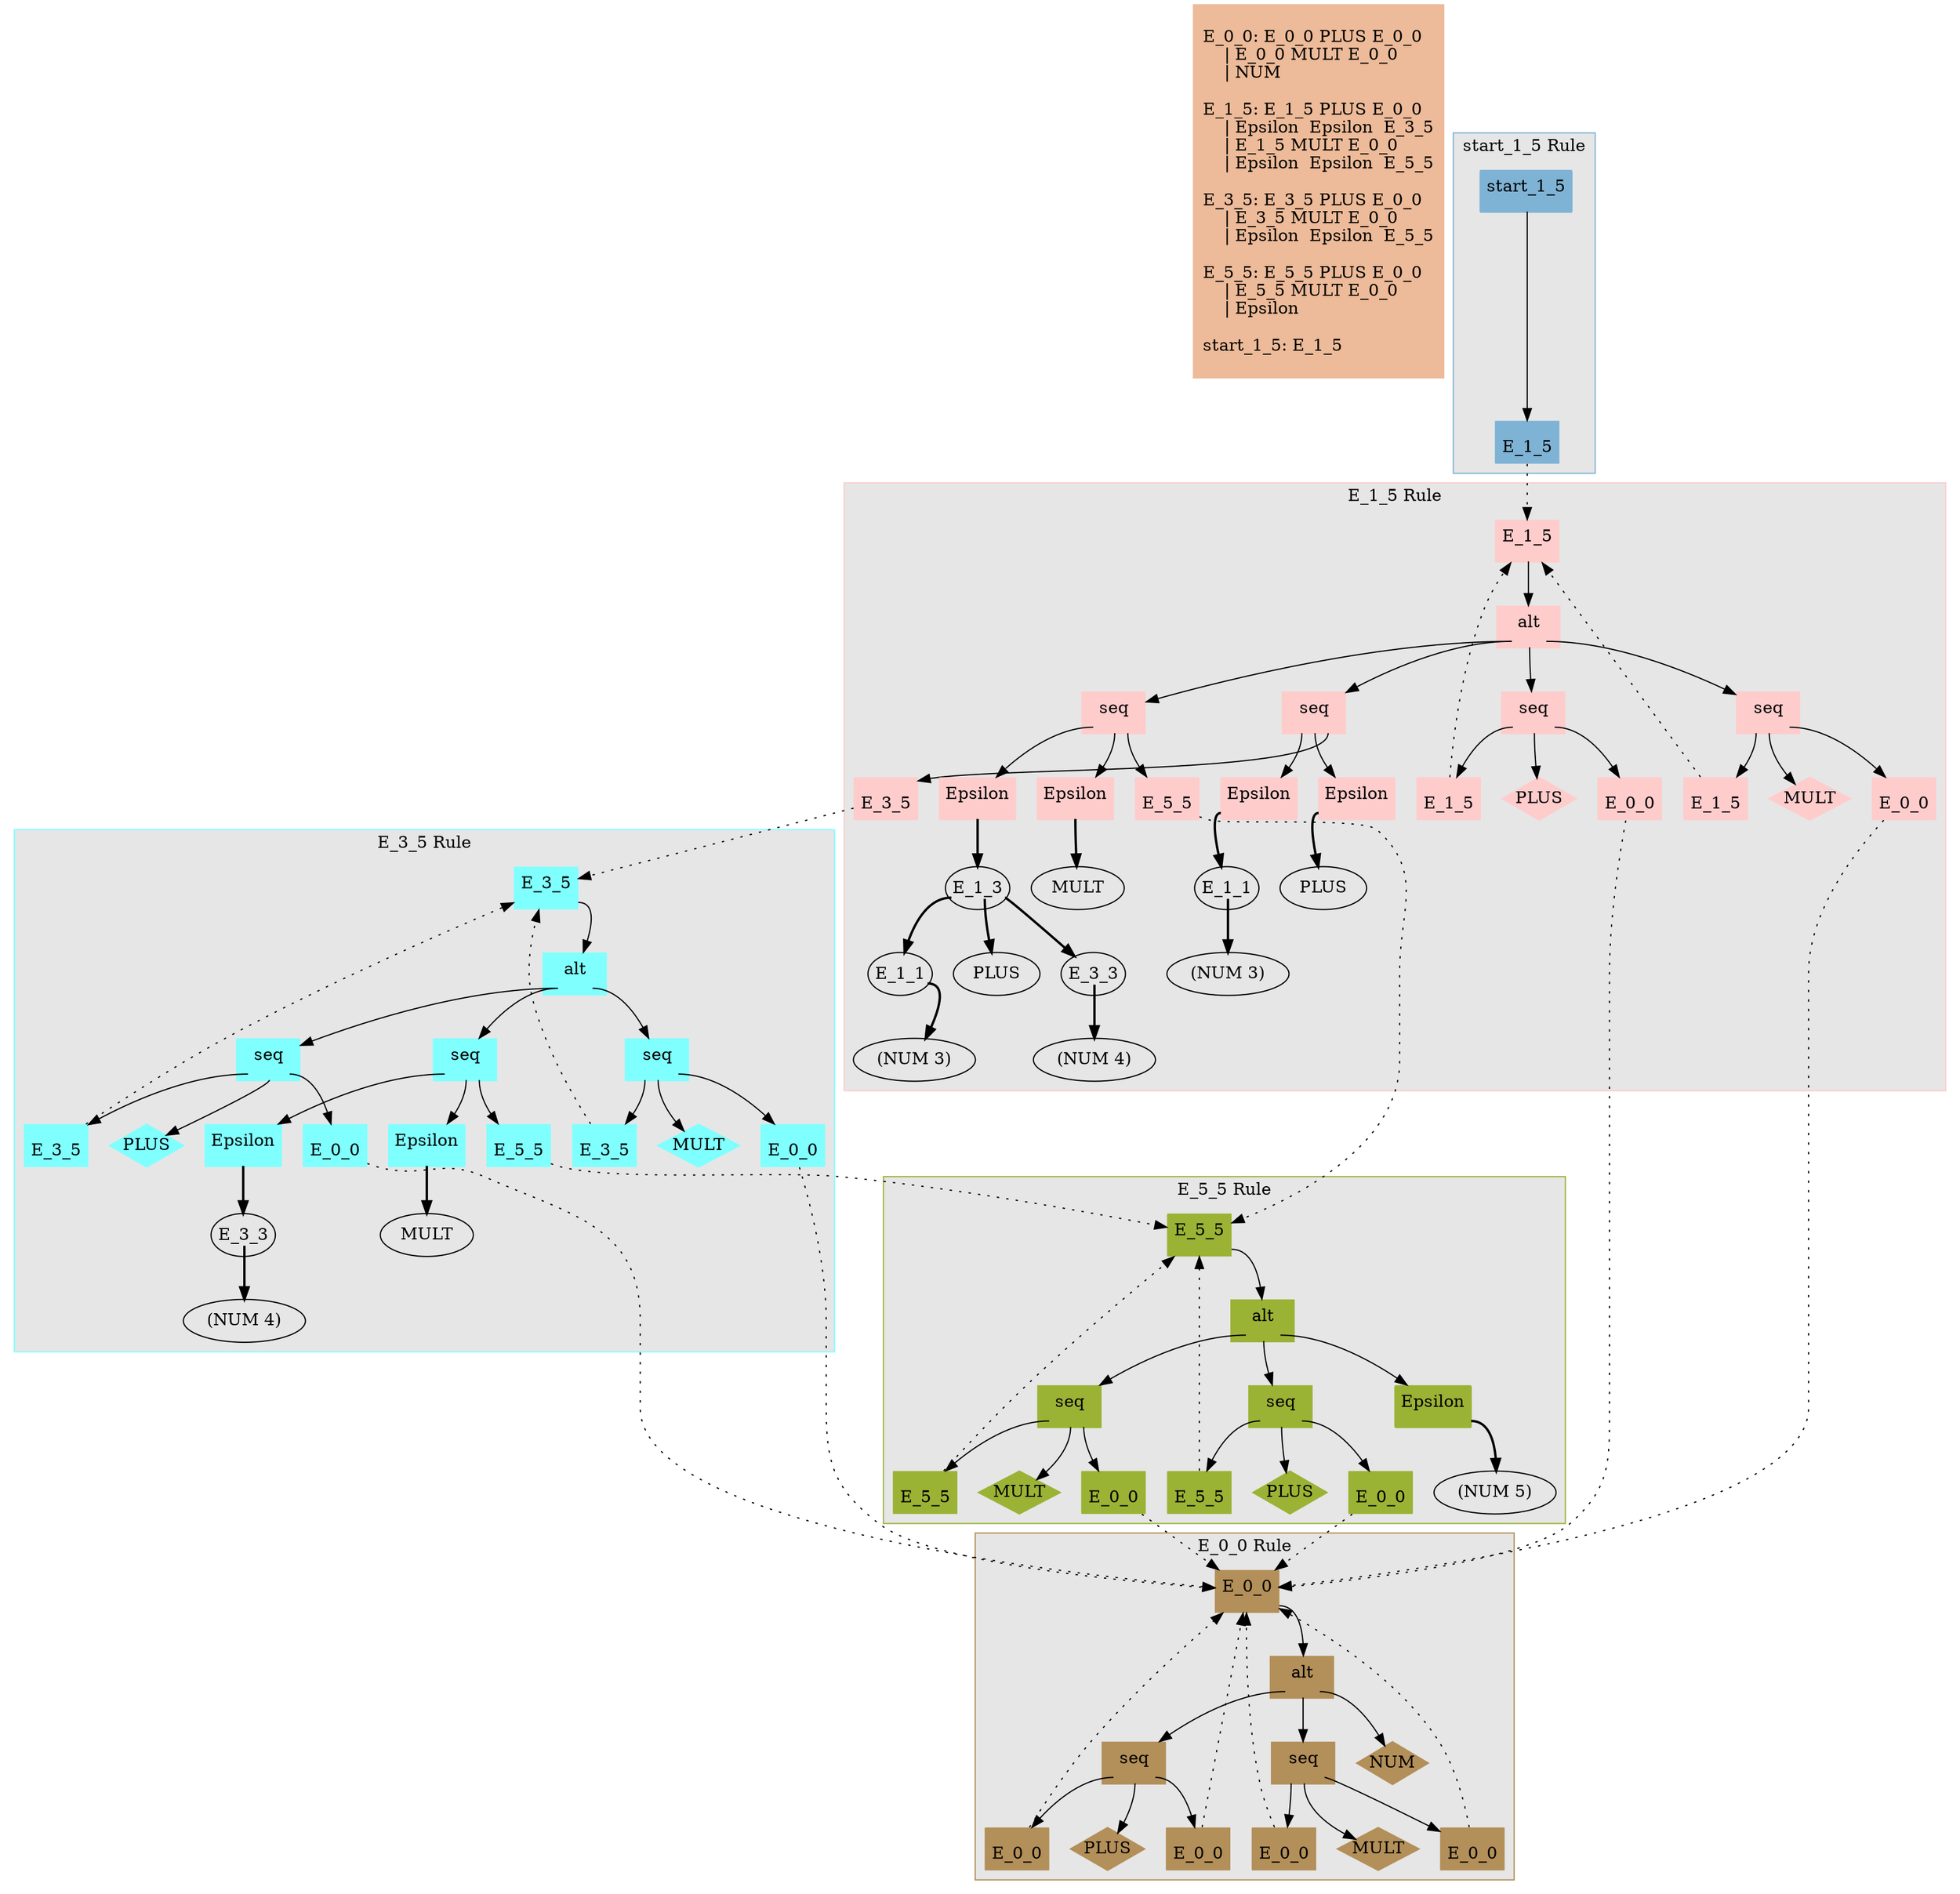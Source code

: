 digraph {
Grammar [shape="rectangle",style = filled, color ="#EDBB99", label = "\lE_0_0: E_0_0 PLUS E_0_0\l    | E_0_0 MULT E_0_0\l    | NUM\l\lE_1_5: E_1_5 PLUS E_0_0\l    | Epsilon  Epsilon  E_3_5\l    | E_1_5 MULT E_0_0\l    | Epsilon  Epsilon  E_5_5\l\lE_3_5: E_3_5 PLUS E_0_0\l    | E_3_5 MULT E_0_0\l    | Epsilon  Epsilon  E_5_5\l\lE_5_5: E_5_5 PLUS E_0_0\l    | E_5_5 MULT E_0_0\l    | Epsilon \l\lstart_1_5: E_1_5\l "];

0:F -> 1 [style=solid];

1:F -> 2 [style=solid];

2:F0 -> 3 [style=solid];

3 [shape="none", margin=0, style = filled, color =".1 .5 .7", label = < <table border="1" cellborder="0" cellspacing="0" cellpadding="4"><tr><td port="H"></td></tr><tr><td>E_0_0</td></tr></table> > ];

3 -> 0 [style=dotted];

2:F1 -> 4 [style=solid];

4 [shape="diamond", margin=0,style = filled, color =".1 .5 .7", label="PLUS"];

2:F2 -> 5 [style=solid];

5 [shape="none", margin=0,style = filled, color =".1 .5 .7", label = < <table border="1" cellborder="0" cellspacing="0" cellpadding="4"><tr><td port="H"></td></tr><tr><td>E_0_0</td></tr></table> > ];

5 -> 0 [style=dotted];

2 [shape="none", margin=0, style = filled, color =".1 .5 .7",label = < <table border="1" cellborder="0" cellspacing="0" cellpadding="4"><tr><td colspan="3">seq</td></tr><tr><td port="F0"></td><td port="F1"></td><td port="F2"></td></tr></table> > ];

1:F -> 6 [style=solid];

6:F0 -> 7 [style=solid];

7 [shape="none", margin=0, style = filled, color =".1 .5 .7",label = < <table border="1" cellborder="0" cellspacing="0" cellpadding="4"><tr><td port="H"></td></tr><tr><td>E_0_0</td></tr></table> > ];

7 -> 0 [style=dotted];

6:F1 -> 8 [style=solid];

8 [shape="diamond", margin=0, style = filled, color =".1 .5 .7",label="MULT"];

6:F2 -> 9 [style=solid];

9 [shape="none", margin=0,style = filled, color =".1 .5 .7", label = < <table border="1" cellborder="0" cellspacing="0" cellpadding="4"><tr><td port="H"></td></tr><tr><td>E_0_0</td></tr></table> > ];

9 -> 0 [style=dotted];

6 [shape="none", margin=0, style = filled, color =".1 .5 .7",label = < <table border="1" cellborder="0" cellspacing="0" cellpadding="4"><tr><td colspan="3">seq</td></tr><tr><td port="F0"></td><td port="F1"></td><td port="F2"></td></tr></table> > ];

1:F -> 10 [style=solid];

10 [shape="diamond", margin=0,style = filled, color =".1 .5 .7", label="NUM"];

1 [shape="none", margin=0,style = filled, color =".1 .5 .7", label = < <table border="1" cellborder="0" cellspacing="0" cellpadding="4"><tr><td>alt</td></tr><tr><td port="F"></td></tr></table> > ];

0 [shape="none", margin=0,style = filled, color =".1 .5 .7", label = < <table border="1" cellborder="0" cellspacing="0" cellpadding="4"><tr><td>E_0_0</td></tr><tr><td port="F"></td></tr></table> > ];

11:F -> 12 [style=solid];

12:F -> 13 [style=solid];

13:F0 -> 14 [style=solid];

14 [shape="none", margin=0, style = filled, color ="1.0 .2 1.0", label = < <table border="1" cellborder="0" cellspacing="0" cellpadding="4"><tr><td port="H"></td></tr><tr><td>E_1_5</td></tr></table> > ];

14 -> 11 [style=dotted];

13:F1 -> 15 [style=solid];

15 [shape="diamond", style = filled, color ="1.0 .2 1.0",margin=0, label="PLUS"];

13:F2 -> 16 [style=solid];

16 [shape="none", margin=0, style = filled, color ="1.0 .2 1.0",label = < <table border="1" cellborder="0" cellspacing="0" cellpadding="4"><tr><td port="H"></td></tr><tr><td>E_0_0</td></tr></table> > ];

16 -> 0 [style=dotted];

13 [shape="none", margin=0, style = filled, color ="1.0 .2 1.0",label = < <table border="1" cellborder="0" cellspacing="0" cellpadding="4"><tr><td colspan="3">seq</td></tr><tr><td port="F0"></td><td port="F1"></td><td port="F2"></td></tr></table> > ];

12:F -> 17 [style=solid];

17:F0 -> 18 [style=solid];

18:F -> 19 [style=bold];

20 [label="(NUM 3)"];

19 [margin=0, label = < <table border="0" cellborder="0" cellspacing="0" cellpadding="0"><tr><td colspan="1">E_1_1</td></tr><tr><td port="F0"></td></tr></table> > ];

19:F0 -> 20 [style=bold];

18 [shape="none", margin=0, style = filled, color ="1.0 .2 1.0",label = < <table border="1" cellborder="0" cellspacing="0" cellpadding="4"><tr><td>Epsilon</td></tr><tr><td port="F"></td></tr></table> > ];

17:F1 -> 21 [style=solid];

21:F -> 22 [style=bold];

22 [label="PLUS"];

21 [shape="none", margin=0, style = filled, color ="1.0 .2 1.0",label = < <table border="1" cellborder="0" cellspacing="0" cellpadding="4"><tr><td>Epsilon</td></tr><tr><td port="F"></td></tr></table> > ];

17:F2 -> 23 [style=solid];

23 [shape="none", margin=0, style = filled, color ="1.0 .2 1.0",label = < <table border="1" cellborder="0" cellspacing="0" cellpadding="4"><tr><td port="H"></td></tr><tr><td>E_3_5</td></tr></table> > ];

23 -> 24 [style=dotted];

17 [shape="none", margin=0, style = filled, color ="1.0 .2 1.0",label = < <table border="1" cellborder="0" cellspacing="0" cellpadding="4"><tr><td colspan="3">seq</td></tr><tr><td port="F0"></td><td port="F1"></td><td port="F2"></td></tr></table> > ];

12:F -> 25 [style=solid];

25:F0 -> 26 [style=solid];

26 [shape="none", margin=0, style = filled, color ="1.0 .2 1.0",label = < <table border="1" cellborder="0" cellspacing="0" cellpadding="4"><tr><td port="H"></td></tr><tr><td>E_1_5</td></tr></table> > ];

26 -> 11 [style=dotted];

25:F1 -> 27 [style=solid];

27 [shape="diamond", margin=0,style = filled, color ="1.0 .2 1.0", label="MULT"];

25:F2 -> 28 [style=solid];

28 [shape="none", margin=0, style = filled, color ="1.0 .2 1.0", label = < <table border="1" cellborder="0" cellspacing="0" cellpadding="4"><tr><td port="H"></td></tr><tr><td>E_0_0</td></tr></table> > ];

28 -> 0 [style=dotted];

25 [shape="none", margin=0, style = filled, color ="1.0 .2 1.0", label = < <table border="1" cellborder="0" cellspacing="0" cellpadding="4"><tr><td colspan="3">seq</td></tr><tr><td port="F0"></td><td port="F1"></td><td port="F2"></td></tr></table> > ];

12:F -> 29 [style=solid];

29:F0 -> 30 [style=solid];

30:F -> 31 [style=bold];

33 [label="(NUM 3)"];

32 [margin=0, label = < <table border="0" cellborder="0" cellspacing="0" cellpadding="0"><tr><td colspan="1">E_1_1</td></tr><tr><td port="F0"></td></tr></table> > ];

32:F0 -> 33 [style=bold];

34 [label="PLUS"];

36 [label="(NUM 4)"];

35 [margin=0, label = < <table border="0" cellborder="0" cellspacing="0" cellpadding="0"><tr><td colspan="1">E_3_3</td></tr><tr><td port="F0"></td></tr></table> > ];

35:F0 -> 36 [style=bold];

31 [margin=0, label = < <table border="0" cellborder="0" cellspacing="0" cellpadding="0"><tr><td colspan="3">E_1_3</td></tr><tr><td port="F0"></td><td port="F1"></td><td port="F2"></td></tr></table> > ];

31:F0 -> 32 [style=bold];

31:F1 -> 34 [style=bold];

31:F2 -> 35 [style=bold];

30 [shape="none", margin=0, style = filled, color ="1.0 .2 1.0",label = < <table border="1" cellborder="0" cellspacing="0" cellpadding="4"><tr><td>Epsilon</td></tr><tr><td port="F"></td></tr></table> > ];

29:F1 -> 37 [style=solid];

37:F -> 38 [style=bold];

38 [label="MULT"];

37 [shape="none", margin=0, style = filled, color ="1.0 .2 1.0",label = < <table border="1" cellborder="0" cellspacing="0" cellpadding="4"><tr><td>Epsilon</td></tr><tr><td port="F"></td></tr></table> > ];

29:F2 -> 39 [style=solid];

39 [shape="none", margin=0, style = filled, color ="1.0 .2 1.0",label = < <table border="1" cellborder="0" cellspacing="0" cellpadding="4"><tr><td port="H"></td></tr><tr><td>E_5_5</td></tr></table> > ];

39 -> 40 [style=dotted];

29 [shape="none", margin=0, style = filled, color ="1.0 .2 1.0",label = < <table border="1" cellborder="0" cellspacing="0" cellpadding="4"><tr><td colspan="3">seq</td></tr><tr><td port="F0"></td><td port="F1"></td><td port="F2"></td></tr></table> > ];

12 [shape="none", margin=0, style = filled, color ="1.0 .2 1.0",label = < <table border="1" cellborder="0" cellspacing="0" cellpadding="4"><tr><td>alt</td></tr><tr><td port="F"></td></tr></table> > ];

11 [shape="none", margin=0, style = filled, color ="1.0 .2 1.0",label = < <table border="1" cellborder="0" cellspacing="0" cellpadding="4"><tr><td>E_1_5</td></tr><tr><td port="F"></td></tr></table> > ];

24:F -> 41 [style=solid];

41:F -> 42 [style=solid];

42:F0 -> 43 [style=solid];

43 [shape="none", margin=0, style = filled, color =".5 .5 1.0",label = < <table border="1" cellborder="0" cellspacing="0" cellpadding="4"><tr><td port="H"></td></tr><tr><td>E_3_5</td></tr></table> > ];

43 -> 24 [style=dotted];

42:F1 -> 44 [style=solid];

44 [shape="diamond", margin=0,style = filled, color =".5 .5 1.0", label="PLUS"];

42:F2 -> 45 [style=solid];

45 [shape="none", margin=0, style = filled, color =".5 .5 1.0",label = < <table border="1" cellborder="0" cellspacing="0" cellpadding="4"><tr><td port="H"></td></tr><tr><td>E_0_0</td></tr></table> > ];

45 -> 0 [style=dotted];

42 [shape="none", margin=0,style = filled, color =".5 .5 1.0", label = < <table border="1" cellborder="0" cellspacing="0" cellpadding="4"><tr><td colspan="3">seq</td></tr><tr><td port="F0"></td><td port="F1"></td><td port="F2"></td></tr></table> > ];

41:F -> 46 [style=solid];

46:F0 -> 47 [style=solid];

47 [shape="none", margin=0, style = filled, color =".5 .5 1.0",label = < <table border="1" cellborder="0" cellspacing="0" cellpadding="4"><tr><td port="H"></td></tr><tr><td>E_3_5</td></tr></table> > ];

47 -> 24 [style=dotted];

46:F1 -> 48 [style=solid];

48 [shape="diamond", margin=0,style = filled, color =".5 .5 1.0", label="MULT"];

46:F2 -> 49 [style=solid];

49 [shape="none", margin=0,style = filled, color =".5 .5 1.0", label = < <table border="1" cellborder="0" cellspacing="0" cellpadding="4"><tr><td port="H"></td></tr><tr><td>E_0_0</td></tr></table> > ];

49 -> 0 [style=dotted];

46 [shape="none", margin=0, style = filled, color =".5 .5 1.0",label = < <table border="1" cellborder="0" cellspacing="0" cellpadding="4"><tr><td colspan="3">seq</td></tr><tr><td port="F0"></td><td port="F1"></td><td port="F2"></td></tr></table> > ];

41:F -> 50 [style=solid];

50:F0 -> 51 [style=solid];

51:F -> 52 [style=bold];

53 [label="(NUM 4)"];

52 [margin=0, label = < <table border="0" cellborder="0" cellspacing="0" cellpadding="0"><tr><td colspan="1">E_3_3</td></tr><tr><td port="F0"></td></tr></table> > ];

52:F0 -> 53 [style=bold];

51 [shape="none", margin=0, style = filled, color =".5 .5 1.0",label = < <table border="1" cellborder="0" cellspacing="0" cellpadding="4"><tr><td>Epsilon</td></tr><tr><td port="F"></td></tr></table> > ];

50:F1 -> 54 [style=solid];

54:F -> 55 [style=bold];

55 [label="MULT"];

54 [shape="none", margin=0,style = filled, color =".5 .5 1.0", label = < <table border="1" cellborder="0" cellspacing="0" cellpadding="4"><tr><td>Epsilon</td></tr><tr><td port="F"></td></tr></table> > ];

50:F2 -> 56 [style=solid];

56 [shape="none", margin=0, style = filled, color =".5 .5 1.0",label = < <table border="1" cellborder="0" cellspacing="0" cellpadding="4"><tr><td port="H"></td></tr><tr><td>E_5_5</td></tr></table> > ];

56 -> 40 [style=dotted];

50 [shape="none", margin=0, style = filled, color =".5 .5 1.0",label = < <table border="1" cellborder="0" cellspacing="0" cellpadding="4"><tr><td colspan="3">seq</td></tr><tr><td port="F0"></td><td port="F1"></td><td port="F2"></td></tr></table> > ];

41 [shape="none", margin=0,style = filled, color =".5 .5 1.0", label = < <table border="1" cellborder="0" cellspacing="0" cellpadding="4"><tr><td>alt</td></tr><tr><td port="F"></td></tr></table> > ];

24 [shape="none", margin=0,style = filled, color =".5 .5 1.0",  label = < <table border="1" cellborder="0" cellspacing="0" cellpadding="4"><tr><td>E_3_5</td></tr><tr><td port="F"></td></tr></table> > ];

40:F -> 57 [style=solid];

57:F -> 58 [style=solid];

58:F0 -> 59 [style=solid];

59 [shape="none", margin=0,style = filled, color =".2 .7 .7", label = < <table border="1" cellborder="0" cellspacing="0" cellpadding="4"><tr><td port="H"></td></tr><tr><td>E_5_5</td></tr></table> > ];

59 -> 40 [style=dotted];

58:F1 -> 60 [style=solid];

60 [shape="diamond", margin=0,style = filled, color =".2 .7 .7", label="PLUS"];

58:F2 -> 61 [style=solid];

61 [shape="none", margin=0,style = filled, color =".2 .7 .7", label = < <table border="1" cellborder="0" cellspacing="0" cellpadding="4"><tr><td port="H"></td></tr><tr><td>E_0_0</td></tr></table> > ];

61 -> 0 [style=dotted];

58 [shape="none", margin=0, style = filled, color =".2 .7 .7",label = < <table border="1" cellborder="0" cellspacing="0" cellpadding="4"><tr><td colspan="3">seq</td></tr><tr><td port="F0"></td><td port="F1"></td><td port="F2"></td></tr></table> > ];

57:F -> 62 [style=solid];

62:F0 -> 63 [style=solid];

63 [shape="none", margin=0, style = filled, color =".2 .7 .7",label = < <table border="1" cellborder="0" cellspacing="0" cellpadding="4"><tr><td port="H"></td></tr><tr><td>E_5_5</td></tr></table> > ];

63 -> 40 [style=dotted];

62:F1 -> 64 [style=solid];

64 [shape="diamond", margin=0, style = filled, color =".2 .7 .7",label="MULT"];

62:F2 -> 65 [style=solid];

65 [shape="none", margin=0, style = filled, color =".2 .7 .7",label = < <table border="1" cellborder="0" cellspacing="0" cellpadding="4"><tr><td port="H"></td></tr><tr><td>E_0_0</td></tr></table> > ];

65 -> 0 [style=dotted];

62 [shape="none", margin=0, style = filled, color =".2 .7 .7",label = < <table border="1" cellborder="0" cellspacing="0" cellpadding="4"><tr><td colspan="3">seq</td></tr><tr><td port="F0"></td><td port="F1"></td><td port="F2"></td></tr></table> > ];

57:F -> 66 [style=solid];

66:F -> 67 [style=bold];

67 [label="(NUM 5)"];

66 [shape="none", margin=0,style = filled, color =".5 .5 1.0",style = filled, color =".2 .7 .7", label = < <table border="1" cellborder="0" cellspacing="0" cellpadding="4"><tr><td>Epsilon</td></tr><tr><td port="F"></td></tr></table> > ];

57 [shape="none", margin=0, style = filled, color =".5 .5 1.0",style = filled, color =".2 .7 .7",label = < <table border="1" cellborder="0" cellspacing="0" cellpadding="4"><tr><td>alt</td></tr><tr><td port="F"></td></tr></table> > ];

40 [shape="none", margin=0, style = filled, color =".2 .7 .7",label = < <table border="1" cellborder="0" cellspacing="0" cellpadding="4"><tr><td>E_5_5</td></tr><tr><td port="F"></td></tr></table> > ];

68:F -> 69 [style=solid];

69 [shape="none", margin=0, style = filled, color ="#7FB3D5",label = < <table border="1" cellborder="0" cellspacing="0" cellpadding="4"><tr><td port="H"></td></tr><tr><td>E_1_5</td></tr></table> > ];

69 -> 11 [style=dotted];

68 [shape="none", margin=0, style = filled, color ="#7FB3D5",label = < <table border="1" cellborder="0" cellspacing="0" cellpadding="4"><tr><td>start_1_5</td></tr><tr><td port="F"></td></tr></table> > ];



subgraph cluster_1 {
	label = "E_0_0 Rule";
	color = ".1 .5 .7";
	style ="filled"
    fillcolor ="#e6e6e6"
	node [shape = record];
    0;1;2;3;4;5;6;7;8;9;10;
}

subgraph cluster_2 {
	label = "E_5_5 Rule";
	color = ".2 .7 .7";
	style ="filled"
    fillcolor ="#e6e6e6"
	node [shape = record];
    59;60;61;58;63;64;65;62;67;66;57;40;
}

subgraph cluster_3 {
	label = "E_3_5 Rule";
	color = ".5 .5 1.0";
	style ="filled"
    fillcolor ="#e6e6e6"
	node [shape = record];
    43;44;45;42;47;48;49;46;53;52;51;55;54;56;50;41;24;
}

subgraph cluster_4{
	label = "E_1_5 Rule";
	color = "1.0 .2 1.0";
	style ="filled"
    fillcolor ="#e6e6e6"
	node [shape = record];
    11;12;13;14;15;16;17;18;19;20;21;22;23;25;26;27;28;29;30;31;32;33;34;35;36;37;38;39;
  }
subgraph cluster_5 {
	label = "start_1_5 Rule";
	color = "#7FB3D5";
	style ="filled"
    fillcolor ="#e6e6e6"
	node [shape = record];
    68;69;
}
}